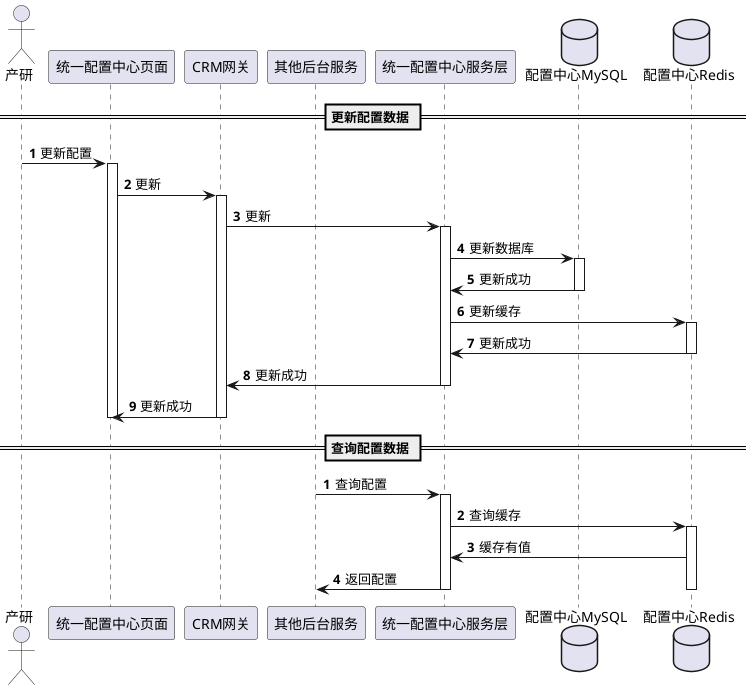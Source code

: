 @startuml "统一配置中心"

actor 产研 as developer
participant 统一配置中心页面 as configfront
participant CRM网关 as crmgateway
participant 其他后台服务 as otherserver
participant 统一配置中心服务层 as configserver
database "配置中心MySQL" as configdb
database "配置中心Redis" as configredis




autonumber
== 更新配置数据 ==
developer -> configfront: 更新配置
activate configfront
configfront -> crmgateway: 更新
activate crmgateway
crmgateway -> configserver: 更新
activate configserver
configserver -> configdb: 更新数据库
activate configdb
configdb -> configserver: 更新成功
deactivate configdb
configserver -> configredis: 更新缓存
activate configredis
configredis -> configserver: 更新成功
deactivate configredis
configserver -> crmgateway: 更新成功
deactivate configserver
crmgateway -> configfront: 更新成功
deactivate crmgateway
deactivate configfront
autonumber stop


autonumber
== 查询配置数据 ==
otherserver -> configserver: 查询配置
activate configserver
configserver -> configredis: 查询缓存
activate configredis
configredis -> configserver: 缓存有值
configserver -> otherserver: 返回配置
deactivate configredis
deactivate configserver
autonumber stop

@enduml